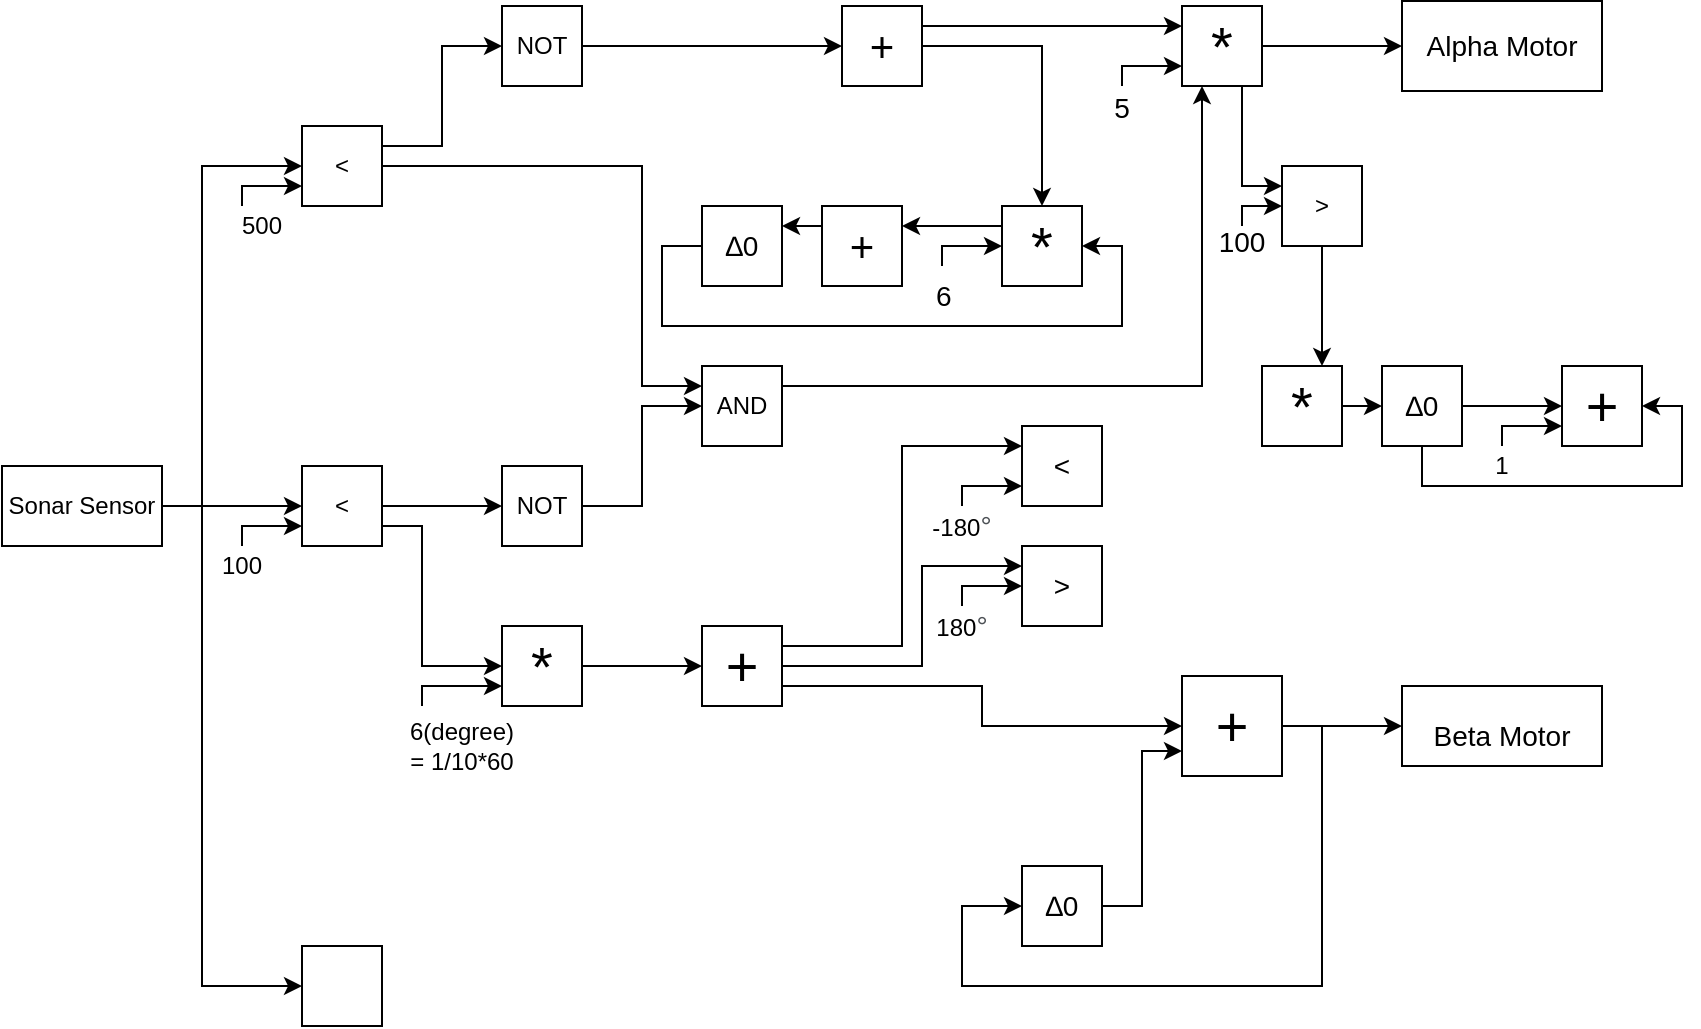 <mxfile version="20.4.0" type="github">
  <diagram id="prtHgNgQTEPvFCAcTncT" name="Page-1">
    <mxGraphModel dx="836" dy="618" grid="1" gridSize="10" guides="1" tooltips="1" connect="1" arrows="1" fold="1" page="1" pageScale="1" pageWidth="1169" pageHeight="1654" math="0" shadow="0">
      <root>
        <mxCell id="0" />
        <mxCell id="1" parent="0" />
        <mxCell id="y_T5idMOT0A7nUmHkaDO-1" value="Sonar Sensor" style="rounded=0;whiteSpace=wrap;html=1;" parent="1" vertex="1">
          <mxGeometry x="100" y="340" width="80" height="40" as="geometry" />
        </mxCell>
        <mxCell id="y_T5idMOT0A7nUmHkaDO-2" value="&amp;lt;" style="rounded=0;whiteSpace=wrap;html=1;" parent="1" vertex="1">
          <mxGeometry x="250" y="340" width="40" height="40" as="geometry" />
        </mxCell>
        <mxCell id="rzuzgLMNmLWE7RuYcHk9-2" style="edgeStyle=orthogonalEdgeStyle;rounded=0;orthogonalLoop=1;jettySize=auto;html=1;exitX=1;exitY=0.25;exitDx=0;exitDy=0;entryX=0;entryY=0.5;entryDx=0;entryDy=0;" edge="1" parent="1" source="y_T5idMOT0A7nUmHkaDO-3" target="rzuzgLMNmLWE7RuYcHk9-1">
          <mxGeometry relative="1" as="geometry" />
        </mxCell>
        <mxCell id="y_T5idMOT0A7nUmHkaDO-3" value="&amp;lt;" style="rounded=0;whiteSpace=wrap;html=1;" parent="1" vertex="1">
          <mxGeometry x="250" y="170" width="40" height="40" as="geometry" />
        </mxCell>
        <mxCell id="y_T5idMOT0A7nUmHkaDO-4" value="" style="rounded=0;whiteSpace=wrap;html=1;" parent="1" vertex="1">
          <mxGeometry x="250" y="580" width="40" height="40" as="geometry" />
        </mxCell>
        <mxCell id="y_T5idMOT0A7nUmHkaDO-6" value="" style="endArrow=classic;html=1;rounded=0;exitX=1;exitY=0.5;exitDx=0;exitDy=0;entryX=0;entryY=0.5;entryDx=0;entryDy=0;" parent="1" source="y_T5idMOT0A7nUmHkaDO-1" target="y_T5idMOT0A7nUmHkaDO-2" edge="1">
          <mxGeometry width="50" height="50" relative="1" as="geometry">
            <mxPoint x="410" y="410" as="sourcePoint" />
            <mxPoint x="250" y="350" as="targetPoint" />
            <Array as="points">
              <mxPoint x="210" y="360" />
            </Array>
          </mxGeometry>
        </mxCell>
        <mxCell id="y_T5idMOT0A7nUmHkaDO-7" value="" style="endArrow=classic;html=1;rounded=0;exitX=0.5;exitY=0;exitDx=0;exitDy=0;" parent="1" source="y_T5idMOT0A7nUmHkaDO-8" edge="1">
          <mxGeometry width="50" height="50" relative="1" as="geometry">
            <mxPoint x="210" y="380" as="sourcePoint" />
            <mxPoint x="250" y="370" as="targetPoint" />
            <Array as="points">
              <mxPoint x="220" y="370" />
            </Array>
          </mxGeometry>
        </mxCell>
        <mxCell id="y_T5idMOT0A7nUmHkaDO-8" value="100" style="text;html=1;strokeColor=none;fillColor=none;align=center;verticalAlign=middle;whiteSpace=wrap;rounded=0;" parent="1" vertex="1">
          <mxGeometry x="200" y="380" width="40" height="20" as="geometry" />
        </mxCell>
        <mxCell id="y_T5idMOT0A7nUmHkaDO-9" value="" style="endArrow=classic;html=1;rounded=0;entryX=0;entryY=0.5;entryDx=0;entryDy=0;" parent="1" target="y_T5idMOT0A7nUmHkaDO-3" edge="1">
          <mxGeometry width="50" height="50" relative="1" as="geometry">
            <mxPoint x="200" y="360" as="sourcePoint" />
            <mxPoint x="460" y="360" as="targetPoint" />
            <Array as="points">
              <mxPoint x="200" y="190" />
            </Array>
          </mxGeometry>
        </mxCell>
        <mxCell id="y_T5idMOT0A7nUmHkaDO-10" value="500" style="text;html=1;strokeColor=none;fillColor=none;align=center;verticalAlign=middle;whiteSpace=wrap;rounded=0;" parent="1" vertex="1">
          <mxGeometry x="210" y="210" width="40" height="20" as="geometry" />
        </mxCell>
        <mxCell id="y_T5idMOT0A7nUmHkaDO-12" value="" style="endArrow=classic;html=1;rounded=0;entryX=0;entryY=0.75;entryDx=0;entryDy=0;exitX=0.25;exitY=0;exitDx=0;exitDy=0;" parent="1" source="y_T5idMOT0A7nUmHkaDO-10" target="y_T5idMOT0A7nUmHkaDO-3" edge="1">
          <mxGeometry width="50" height="50" relative="1" as="geometry">
            <mxPoint x="410" y="410" as="sourcePoint" />
            <mxPoint x="460" y="360" as="targetPoint" />
            <Array as="points">
              <mxPoint x="220" y="200" />
            </Array>
          </mxGeometry>
        </mxCell>
        <mxCell id="y_T5idMOT0A7nUmHkaDO-16" value="NOT" style="rounded=0;whiteSpace=wrap;html=1;" parent="1" vertex="1">
          <mxGeometry x="350" y="340" width="40" height="40" as="geometry" />
        </mxCell>
        <mxCell id="rzuzgLMNmLWE7RuYcHk9-38" style="edgeStyle=orthogonalEdgeStyle;rounded=0;orthogonalLoop=1;jettySize=auto;html=1;exitX=1;exitY=0.25;exitDx=0;exitDy=0;entryX=0.25;entryY=1;entryDx=0;entryDy=0;fontSize=14;" edge="1" parent="1" source="y_T5idMOT0A7nUmHkaDO-17" target="rzuzgLMNmLWE7RuYcHk9-6">
          <mxGeometry relative="1" as="geometry" />
        </mxCell>
        <mxCell id="y_T5idMOT0A7nUmHkaDO-17" value="AND" style="rounded=0;whiteSpace=wrap;html=1;" parent="1" vertex="1">
          <mxGeometry x="450" y="290" width="40" height="40" as="geometry" />
        </mxCell>
        <mxCell id="y_T5idMOT0A7nUmHkaDO-18" value="" style="endArrow=classic;html=1;rounded=0;exitX=1;exitY=0.5;exitDx=0;exitDy=0;" parent="1" source="y_T5idMOT0A7nUmHkaDO-2" edge="1">
          <mxGeometry width="50" height="50" relative="1" as="geometry">
            <mxPoint x="410" y="410" as="sourcePoint" />
            <mxPoint x="350" y="360" as="targetPoint" />
          </mxGeometry>
        </mxCell>
        <mxCell id="y_T5idMOT0A7nUmHkaDO-19" value="" style="endArrow=classic;html=1;rounded=0;exitX=1;exitY=0.5;exitDx=0;exitDy=0;entryX=0;entryY=0.5;entryDx=0;entryDy=0;" parent="1" source="y_T5idMOT0A7nUmHkaDO-16" edge="1" target="y_T5idMOT0A7nUmHkaDO-17">
          <mxGeometry width="50" height="50" relative="1" as="geometry">
            <mxPoint x="410" y="410" as="sourcePoint" />
            <mxPoint x="450" y="360" as="targetPoint" />
            <Array as="points">
              <mxPoint x="420" y="360" />
              <mxPoint x="420" y="310" />
            </Array>
          </mxGeometry>
        </mxCell>
        <mxCell id="y_T5idMOT0A7nUmHkaDO-20" value="" style="endArrow=classic;html=1;rounded=0;exitX=1;exitY=0.5;exitDx=0;exitDy=0;entryX=0;entryY=0.25;entryDx=0;entryDy=0;" parent="1" source="y_T5idMOT0A7nUmHkaDO-3" target="y_T5idMOT0A7nUmHkaDO-17" edge="1">
          <mxGeometry width="50" height="50" relative="1" as="geometry">
            <mxPoint x="410" y="410" as="sourcePoint" />
            <mxPoint x="460" y="360" as="targetPoint" />
            <Array as="points">
              <mxPoint x="420" y="190" />
              <mxPoint x="420" y="300" />
            </Array>
          </mxGeometry>
        </mxCell>
        <mxCell id="y_T5idMOT0A7nUmHkaDO-21" value="" style="endArrow=classic;html=1;rounded=0;entryX=0;entryY=0.5;entryDx=0;entryDy=0;" parent="1" target="y_T5idMOT0A7nUmHkaDO-4" edge="1">
          <mxGeometry width="50" height="50" relative="1" as="geometry">
            <mxPoint x="200" y="360" as="sourcePoint" />
            <mxPoint x="460" y="360" as="targetPoint" />
            <Array as="points">
              <mxPoint x="200" y="440" />
              <mxPoint x="200" y="600" />
            </Array>
          </mxGeometry>
        </mxCell>
        <mxCell id="y_T5idMOT0A7nUmHkaDO-26" value="&lt;font style=&quot;font-size: 28px;&quot;&gt;*&lt;/font&gt;" style="rounded=0;whiteSpace=wrap;html=1;" parent="1" vertex="1">
          <mxGeometry x="350" y="420" width="40" height="40" as="geometry" />
        </mxCell>
        <mxCell id="y_T5idMOT0A7nUmHkaDO-27" value="" style="endArrow=classic;html=1;rounded=0;fontSize=28;exitX=1;exitY=0.75;exitDx=0;exitDy=0;" parent="1" source="y_T5idMOT0A7nUmHkaDO-2" edge="1">
          <mxGeometry width="50" height="50" relative="1" as="geometry">
            <mxPoint x="450" y="500" as="sourcePoint" />
            <mxPoint x="350" y="440" as="targetPoint" />
            <Array as="points">
              <mxPoint x="310" y="370" />
              <mxPoint x="310" y="440" />
            </Array>
          </mxGeometry>
        </mxCell>
        <mxCell id="y_T5idMOT0A7nUmHkaDO-28" value="6(degree) = 1/10*60" style="text;html=1;strokeColor=none;fillColor=none;align=center;verticalAlign=middle;whiteSpace=wrap;rounded=0;" parent="1" vertex="1">
          <mxGeometry x="310" y="470" width="40" height="20" as="geometry" />
        </mxCell>
        <mxCell id="y_T5idMOT0A7nUmHkaDO-30" value="" style="endArrow=classic;html=1;rounded=0;fontSize=28;entryX=0;entryY=0.75;entryDx=0;entryDy=0;" parent="1" target="y_T5idMOT0A7nUmHkaDO-26" edge="1">
          <mxGeometry width="50" height="50" relative="1" as="geometry">
            <mxPoint x="310" y="460" as="sourcePoint" />
            <mxPoint x="500" y="430" as="targetPoint" />
            <Array as="points">
              <mxPoint x="310" y="450" />
            </Array>
          </mxGeometry>
        </mxCell>
        <mxCell id="y_T5idMOT0A7nUmHkaDO-43" style="edgeStyle=orthogonalEdgeStyle;rounded=0;orthogonalLoop=1;jettySize=auto;html=1;exitX=1;exitY=0.75;exitDx=0;exitDy=0;entryX=0;entryY=0.5;entryDx=0;entryDy=0;fontSize=14;" parent="1" source="y_T5idMOT0A7nUmHkaDO-31" target="y_T5idMOT0A7nUmHkaDO-34" edge="1">
          <mxGeometry relative="1" as="geometry" />
        </mxCell>
        <mxCell id="y_T5idMOT0A7nUmHkaDO-53" style="edgeStyle=orthogonalEdgeStyle;rounded=0;orthogonalLoop=1;jettySize=auto;html=1;exitX=1;exitY=0.25;exitDx=0;exitDy=0;entryX=0;entryY=0.25;entryDx=0;entryDy=0;fontSize=14;" parent="1" source="y_T5idMOT0A7nUmHkaDO-31" target="y_T5idMOT0A7nUmHkaDO-46" edge="1">
          <mxGeometry relative="1" as="geometry" />
        </mxCell>
        <mxCell id="y_T5idMOT0A7nUmHkaDO-54" style="edgeStyle=orthogonalEdgeStyle;rounded=0;orthogonalLoop=1;jettySize=auto;html=1;exitX=1;exitY=0.5;exitDx=0;exitDy=0;entryX=0;entryY=0.25;entryDx=0;entryDy=0;fontSize=14;" parent="1" source="y_T5idMOT0A7nUmHkaDO-31" target="y_T5idMOT0A7nUmHkaDO-47" edge="1">
          <mxGeometry relative="1" as="geometry">
            <Array as="points">
              <mxPoint x="560" y="440" />
              <mxPoint x="560" y="390" />
            </Array>
          </mxGeometry>
        </mxCell>
        <mxCell id="y_T5idMOT0A7nUmHkaDO-31" value="+" style="whiteSpace=wrap;html=1;aspect=fixed;fontSize=28;" parent="1" vertex="1">
          <mxGeometry x="450" y="420" width="40" height="40" as="geometry" />
        </mxCell>
        <mxCell id="y_T5idMOT0A7nUmHkaDO-32" value="" style="endArrow=classic;html=1;rounded=0;fontSize=28;exitX=1;exitY=0.5;exitDx=0;exitDy=0;entryX=0;entryY=0.5;entryDx=0;entryDy=0;" parent="1" source="y_T5idMOT0A7nUmHkaDO-26" target="y_T5idMOT0A7nUmHkaDO-31" edge="1">
          <mxGeometry width="50" height="50" relative="1" as="geometry">
            <mxPoint x="450" y="480" as="sourcePoint" />
            <mxPoint x="500" y="430" as="targetPoint" />
          </mxGeometry>
        </mxCell>
        <mxCell id="y_T5idMOT0A7nUmHkaDO-34" value="+" style="whiteSpace=wrap;html=1;aspect=fixed;fontSize=28;" parent="1" vertex="1">
          <mxGeometry x="690" y="445" width="50" height="50" as="geometry" />
        </mxCell>
        <mxCell id="y_T5idMOT0A7nUmHkaDO-36" value="&lt;font style=&quot;font-size: 14px;&quot;&gt;Beta Motor&lt;/font&gt;" style="rounded=0;whiteSpace=wrap;html=1;fontSize=28;" parent="1" vertex="1">
          <mxGeometry x="800" y="450" width="100" height="40" as="geometry" />
        </mxCell>
        <mxCell id="y_T5idMOT0A7nUmHkaDO-37" value="" style="endArrow=classic;html=1;rounded=0;fontSize=14;exitX=1;exitY=0.5;exitDx=0;exitDy=0;entryX=0;entryY=0.5;entryDx=0;entryDy=0;" parent="1" source="y_T5idMOT0A7nUmHkaDO-34" target="y_T5idMOT0A7nUmHkaDO-36" edge="1">
          <mxGeometry width="50" height="50" relative="1" as="geometry">
            <mxPoint x="610" y="480" as="sourcePoint" />
            <mxPoint x="660" y="430" as="targetPoint" />
          </mxGeometry>
        </mxCell>
        <mxCell id="y_T5idMOT0A7nUmHkaDO-39" value="" style="endArrow=classic;html=1;rounded=0;fontSize=14;entryX=0;entryY=0.5;entryDx=0;entryDy=0;" parent="1" edge="1">
          <mxGeometry width="50" height="50" relative="1" as="geometry">
            <mxPoint x="760" y="470" as="sourcePoint" />
            <mxPoint x="610" y="560" as="targetPoint" />
            <Array as="points">
              <mxPoint x="760" y="600" />
              <mxPoint x="580" y="600" />
              <mxPoint x="580" y="560" />
            </Array>
          </mxGeometry>
        </mxCell>
        <mxCell id="y_T5idMOT0A7nUmHkaDO-42" style="edgeStyle=orthogonalEdgeStyle;rounded=0;orthogonalLoop=1;jettySize=auto;html=1;exitX=1;exitY=0.5;exitDx=0;exitDy=0;entryX=0;entryY=0.75;entryDx=0;entryDy=0;fontSize=14;" parent="1" source="y_T5idMOT0A7nUmHkaDO-40" target="y_T5idMOT0A7nUmHkaDO-34" edge="1">
          <mxGeometry relative="1" as="geometry" />
        </mxCell>
        <mxCell id="y_T5idMOT0A7nUmHkaDO-40" value="∆0" style="whiteSpace=wrap;html=1;aspect=fixed;fontSize=14;" parent="1" vertex="1">
          <mxGeometry x="610" y="540" width="40" height="40" as="geometry" />
        </mxCell>
        <mxCell id="y_T5idMOT0A7nUmHkaDO-46" value="&amp;lt;" style="whiteSpace=wrap;html=1;aspect=fixed;fontSize=14;" parent="1" vertex="1">
          <mxGeometry x="610" y="320" width="40" height="40" as="geometry" />
        </mxCell>
        <mxCell id="y_T5idMOT0A7nUmHkaDO-47" value="&amp;gt;" style="whiteSpace=wrap;html=1;aspect=fixed;fontSize=14;" parent="1" vertex="1">
          <mxGeometry x="610" y="380" width="40" height="40" as="geometry" />
        </mxCell>
        <mxCell id="y_T5idMOT0A7nUmHkaDO-49" value="" style="endArrow=classic;html=1;rounded=0;fontSize=14;entryX=0;entryY=0.75;entryDx=0;entryDy=0;exitX=0.5;exitY=0;exitDx=0;exitDy=0;" parent="1" source="y_T5idMOT0A7nUmHkaDO-50" target="y_T5idMOT0A7nUmHkaDO-46" edge="1">
          <mxGeometry width="50" height="50" relative="1" as="geometry">
            <mxPoint x="570" y="360" as="sourcePoint" />
            <mxPoint x="520" y="400" as="targetPoint" />
            <Array as="points">
              <mxPoint x="580" y="350" />
            </Array>
          </mxGeometry>
        </mxCell>
        <mxCell id="y_T5idMOT0A7nUmHkaDO-50" value="-180&lt;span style=&quot;color: rgb(77, 81, 86); font-family: arial, sans-serif; font-size: 14px; text-align: left; background-color: rgb(255, 255, 255);&quot;&gt;°&lt;/span&gt;" style="text;html=1;strokeColor=none;fillColor=none;align=center;verticalAlign=middle;whiteSpace=wrap;rounded=0;" parent="1" vertex="1">
          <mxGeometry x="560" y="360" width="40" height="20" as="geometry" />
        </mxCell>
        <mxCell id="y_T5idMOT0A7nUmHkaDO-51" value="" style="endArrow=classic;html=1;rounded=0;fontSize=14;entryX=0;entryY=0.75;entryDx=0;entryDy=0;exitX=0.5;exitY=0;exitDx=0;exitDy=0;" parent="1" source="y_T5idMOT0A7nUmHkaDO-52" edge="1">
          <mxGeometry width="50" height="50" relative="1" as="geometry">
            <mxPoint x="570" y="410" as="sourcePoint" />
            <mxPoint x="610" y="400" as="targetPoint" />
            <Array as="points">
              <mxPoint x="580" y="410" />
              <mxPoint x="580" y="400" />
            </Array>
          </mxGeometry>
        </mxCell>
        <mxCell id="y_T5idMOT0A7nUmHkaDO-52" value="180&lt;span style=&quot;color: rgb(77, 81, 86); font-family: arial, sans-serif; font-size: 14px; text-align: left; background-color: rgb(255, 255, 255);&quot;&gt;°&lt;/span&gt;" style="text;html=1;strokeColor=none;fillColor=none;align=center;verticalAlign=middle;whiteSpace=wrap;rounded=0;" parent="1" vertex="1">
          <mxGeometry x="560" y="410" width="40" height="20" as="geometry" />
        </mxCell>
        <mxCell id="rzuzgLMNmLWE7RuYcHk9-4" style="edgeStyle=orthogonalEdgeStyle;rounded=0;orthogonalLoop=1;jettySize=auto;html=1;exitX=1;exitY=0.5;exitDx=0;exitDy=0;entryX=0;entryY=0.5;entryDx=0;entryDy=0;fontSize=21;" edge="1" parent="1" source="rzuzgLMNmLWE7RuYcHk9-1" target="rzuzgLMNmLWE7RuYcHk9-3">
          <mxGeometry relative="1" as="geometry" />
        </mxCell>
        <mxCell id="rzuzgLMNmLWE7RuYcHk9-1" value="NOT" style="rounded=0;whiteSpace=wrap;html=1;" vertex="1" parent="1">
          <mxGeometry x="350" y="110" width="40" height="40" as="geometry" />
        </mxCell>
        <mxCell id="rzuzgLMNmLWE7RuYcHk9-22" style="edgeStyle=orthogonalEdgeStyle;rounded=0;orthogonalLoop=1;jettySize=auto;html=1;exitX=1;exitY=0.5;exitDx=0;exitDy=0;entryX=0.5;entryY=0;entryDx=0;entryDy=0;fontSize=14;" edge="1" parent="1" source="rzuzgLMNmLWE7RuYcHk9-3" target="rzuzgLMNmLWE7RuYcHk9-11">
          <mxGeometry relative="1" as="geometry" />
        </mxCell>
        <mxCell id="rzuzgLMNmLWE7RuYcHk9-25" style="edgeStyle=orthogonalEdgeStyle;rounded=0;orthogonalLoop=1;jettySize=auto;html=1;exitX=1;exitY=0.25;exitDx=0;exitDy=0;entryX=0;entryY=0.25;entryDx=0;entryDy=0;fontSize=14;" edge="1" parent="1" source="rzuzgLMNmLWE7RuYcHk9-3" target="rzuzgLMNmLWE7RuYcHk9-6">
          <mxGeometry relative="1" as="geometry" />
        </mxCell>
        <mxCell id="rzuzgLMNmLWE7RuYcHk9-3" value="&lt;font style=&quot;font-size: 21px;&quot;&gt;+&lt;/font&gt;" style="rounded=0;whiteSpace=wrap;html=1;" vertex="1" parent="1">
          <mxGeometry x="520" y="110" width="40" height="40" as="geometry" />
        </mxCell>
        <mxCell id="rzuzgLMNmLWE7RuYcHk9-10" style="edgeStyle=orthogonalEdgeStyle;rounded=0;orthogonalLoop=1;jettySize=auto;html=1;exitX=1;exitY=0.5;exitDx=0;exitDy=0;entryX=0;entryY=0.5;entryDx=0;entryDy=0;fontSize=14;" edge="1" parent="1" source="rzuzgLMNmLWE7RuYcHk9-6" target="rzuzgLMNmLWE7RuYcHk9-9">
          <mxGeometry relative="1" as="geometry" />
        </mxCell>
        <mxCell id="rzuzgLMNmLWE7RuYcHk9-40" style="edgeStyle=orthogonalEdgeStyle;rounded=0;orthogonalLoop=1;jettySize=auto;html=1;exitX=0.75;exitY=1;exitDx=0;exitDy=0;entryX=0;entryY=0.25;entryDx=0;entryDy=0;fontSize=14;" edge="1" parent="1" source="rzuzgLMNmLWE7RuYcHk9-6" target="rzuzgLMNmLWE7RuYcHk9-39">
          <mxGeometry relative="1" as="geometry">
            <Array as="points">
              <mxPoint x="720" y="200" />
            </Array>
          </mxGeometry>
        </mxCell>
        <mxCell id="rzuzgLMNmLWE7RuYcHk9-6" value="&lt;font style=&quot;font-size: 28px;&quot;&gt;*&lt;/font&gt;" style="rounded=0;whiteSpace=wrap;html=1;" vertex="1" parent="1">
          <mxGeometry x="690" y="110" width="40" height="40" as="geometry" />
        </mxCell>
        <mxCell id="rzuzgLMNmLWE7RuYcHk9-7" value="" style="endArrow=classic;html=1;rounded=0;fontSize=14;entryX=0;entryY=0.75;entryDx=0;entryDy=0;exitX=0.5;exitY=0;exitDx=0;exitDy=0;" edge="1" parent="1">
          <mxGeometry width="50" height="50" relative="1" as="geometry">
            <mxPoint x="660" y="150" as="sourcePoint" />
            <mxPoint x="690" y="140" as="targetPoint" />
            <Array as="points">
              <mxPoint x="660" y="150" />
              <mxPoint x="660" y="140" />
            </Array>
          </mxGeometry>
        </mxCell>
        <mxCell id="rzuzgLMNmLWE7RuYcHk9-8" value="&lt;font style=&quot;font-size: 14px;&quot;&gt;5&lt;/font&gt;" style="text;html=1;strokeColor=none;fillColor=none;align=center;verticalAlign=middle;whiteSpace=wrap;rounded=0;fontSize=21;" vertex="1" parent="1">
          <mxGeometry x="640" y="147.5" width="40" height="20" as="geometry" />
        </mxCell>
        <mxCell id="rzuzgLMNmLWE7RuYcHk9-9" value="Alpha Motor" style="rounded=0;whiteSpace=wrap;html=1;fontSize=14;" vertex="1" parent="1">
          <mxGeometry x="800" y="107.5" width="100" height="45" as="geometry" />
        </mxCell>
        <mxCell id="rzuzgLMNmLWE7RuYcHk9-19" style="edgeStyle=orthogonalEdgeStyle;rounded=0;orthogonalLoop=1;jettySize=auto;html=1;exitX=0;exitY=0.25;exitDx=0;exitDy=0;entryX=1;entryY=0.25;entryDx=0;entryDy=0;fontSize=14;" edge="1" parent="1" source="rzuzgLMNmLWE7RuYcHk9-11" target="rzuzgLMNmLWE7RuYcHk9-16">
          <mxGeometry relative="1" as="geometry" />
        </mxCell>
        <mxCell id="rzuzgLMNmLWE7RuYcHk9-11" value="&lt;font style=&quot;font-size: 28px;&quot;&gt;*&lt;/font&gt;" style="rounded=0;whiteSpace=wrap;html=1;" vertex="1" parent="1">
          <mxGeometry x="600" y="210" width="40" height="40" as="geometry" />
        </mxCell>
        <mxCell id="rzuzgLMNmLWE7RuYcHk9-12" value="" style="endArrow=classic;html=1;rounded=0;fontSize=14;entryX=0;entryY=0.75;entryDx=0;entryDy=0;exitX=0.5;exitY=0;exitDx=0;exitDy=0;" edge="1" parent="1">
          <mxGeometry width="50" height="50" relative="1" as="geometry">
            <mxPoint x="570" y="240" as="sourcePoint" />
            <mxPoint x="600" y="230" as="targetPoint" />
            <Array as="points">
              <mxPoint x="570" y="240" />
              <mxPoint x="570" y="230" />
            </Array>
          </mxGeometry>
        </mxCell>
        <mxCell id="rzuzgLMNmLWE7RuYcHk9-13" value="6" style="text;whiteSpace=wrap;html=1;fontSize=14;" vertex="1" parent="1">
          <mxGeometry x="565" y="240" width="40" height="30" as="geometry" />
        </mxCell>
        <mxCell id="rzuzgLMNmLWE7RuYcHk9-21" style="edgeStyle=orthogonalEdgeStyle;rounded=0;orthogonalLoop=1;jettySize=auto;html=1;exitX=0;exitY=0.5;exitDx=0;exitDy=0;entryX=1;entryY=0.5;entryDx=0;entryDy=0;fontSize=14;" edge="1" parent="1" source="rzuzgLMNmLWE7RuYcHk9-15" target="rzuzgLMNmLWE7RuYcHk9-11">
          <mxGeometry relative="1" as="geometry">
            <Array as="points">
              <mxPoint x="430" y="230" />
              <mxPoint x="430" y="270" />
              <mxPoint x="660" y="270" />
              <mxPoint x="660" y="230" />
            </Array>
          </mxGeometry>
        </mxCell>
        <mxCell id="rzuzgLMNmLWE7RuYcHk9-15" value="∆0" style="whiteSpace=wrap;html=1;aspect=fixed;fontSize=14;" vertex="1" parent="1">
          <mxGeometry x="450" y="210" width="40" height="40" as="geometry" />
        </mxCell>
        <mxCell id="rzuzgLMNmLWE7RuYcHk9-20" style="edgeStyle=orthogonalEdgeStyle;rounded=0;orthogonalLoop=1;jettySize=auto;html=1;exitX=0;exitY=0.25;exitDx=0;exitDy=0;entryX=1;entryY=0.25;entryDx=0;entryDy=0;fontSize=14;" edge="1" parent="1" source="rzuzgLMNmLWE7RuYcHk9-16" target="rzuzgLMNmLWE7RuYcHk9-15">
          <mxGeometry relative="1" as="geometry" />
        </mxCell>
        <mxCell id="rzuzgLMNmLWE7RuYcHk9-16" value="&lt;font style=&quot;font-size: 21px;&quot;&gt;+&lt;/font&gt;" style="rounded=0;whiteSpace=wrap;html=1;" vertex="1" parent="1">
          <mxGeometry x="510" y="210" width="40" height="40" as="geometry" />
        </mxCell>
        <mxCell id="rzuzgLMNmLWE7RuYcHk9-31" style="edgeStyle=orthogonalEdgeStyle;rounded=0;orthogonalLoop=1;jettySize=auto;html=1;exitX=1;exitY=0.5;exitDx=0;exitDy=0;entryX=0;entryY=0.5;entryDx=0;entryDy=0;fontSize=14;" edge="1" parent="1" source="rzuzgLMNmLWE7RuYcHk9-28" target="rzuzgLMNmLWE7RuYcHk9-30">
          <mxGeometry relative="1" as="geometry" />
        </mxCell>
        <mxCell id="rzuzgLMNmLWE7RuYcHk9-28" value="&lt;font style=&quot;font-size: 28px;&quot;&gt;*&lt;/font&gt;" style="rounded=0;whiteSpace=wrap;html=1;" vertex="1" parent="1">
          <mxGeometry x="730" y="290" width="40" height="40" as="geometry" />
        </mxCell>
        <mxCell id="rzuzgLMNmLWE7RuYcHk9-36" style="edgeStyle=orthogonalEdgeStyle;rounded=0;orthogonalLoop=1;jettySize=auto;html=1;exitX=1;exitY=0.5;exitDx=0;exitDy=0;entryX=0;entryY=0.5;entryDx=0;entryDy=0;fontSize=14;" edge="1" parent="1" source="rzuzgLMNmLWE7RuYcHk9-30" target="rzuzgLMNmLWE7RuYcHk9-32">
          <mxGeometry relative="1" as="geometry" />
        </mxCell>
        <mxCell id="rzuzgLMNmLWE7RuYcHk9-37" style="edgeStyle=orthogonalEdgeStyle;rounded=0;orthogonalLoop=1;jettySize=auto;html=1;exitX=0.5;exitY=1;exitDx=0;exitDy=0;entryX=1;entryY=0.5;entryDx=0;entryDy=0;fontSize=14;" edge="1" parent="1" source="rzuzgLMNmLWE7RuYcHk9-30" target="rzuzgLMNmLWE7RuYcHk9-32">
          <mxGeometry relative="1" as="geometry" />
        </mxCell>
        <mxCell id="rzuzgLMNmLWE7RuYcHk9-30" value="∆0" style="whiteSpace=wrap;html=1;aspect=fixed;fontSize=14;" vertex="1" parent="1">
          <mxGeometry x="790" y="290" width="40" height="40" as="geometry" />
        </mxCell>
        <mxCell id="rzuzgLMNmLWE7RuYcHk9-32" value="+" style="whiteSpace=wrap;html=1;aspect=fixed;fontSize=28;" vertex="1" parent="1">
          <mxGeometry x="880" y="290" width="40" height="40" as="geometry" />
        </mxCell>
        <mxCell id="rzuzgLMNmLWE7RuYcHk9-33" value="" style="endArrow=classic;html=1;rounded=0;fontSize=14;entryX=0;entryY=0.75;entryDx=0;entryDy=0;" edge="1" parent="1" target="rzuzgLMNmLWE7RuYcHk9-32">
          <mxGeometry width="50" height="50" relative="1" as="geometry">
            <mxPoint x="850" y="330" as="sourcePoint" />
            <mxPoint x="680" y="280" as="targetPoint" />
            <Array as="points">
              <mxPoint x="850" y="320" />
            </Array>
          </mxGeometry>
        </mxCell>
        <mxCell id="rzuzgLMNmLWE7RuYcHk9-35" value="1" style="text;html=1;strokeColor=none;fillColor=none;align=center;verticalAlign=middle;whiteSpace=wrap;rounded=0;" vertex="1" parent="1">
          <mxGeometry x="840" y="335" width="20" height="10" as="geometry" />
        </mxCell>
        <mxCell id="rzuzgLMNmLWE7RuYcHk9-45" style="edgeStyle=orthogonalEdgeStyle;rounded=0;orthogonalLoop=1;jettySize=auto;html=1;exitX=0.25;exitY=1;exitDx=0;exitDy=0;entryX=0.75;entryY=0;entryDx=0;entryDy=0;fontSize=14;" edge="1" parent="1" source="rzuzgLMNmLWE7RuYcHk9-39" target="rzuzgLMNmLWE7RuYcHk9-28">
          <mxGeometry relative="1" as="geometry">
            <Array as="points">
              <mxPoint x="760" y="230" />
            </Array>
          </mxGeometry>
        </mxCell>
        <mxCell id="rzuzgLMNmLWE7RuYcHk9-39" value="&amp;gt;" style="rounded=0;whiteSpace=wrap;html=1;" vertex="1" parent="1">
          <mxGeometry x="740" y="190" width="40" height="40" as="geometry" />
        </mxCell>
        <mxCell id="rzuzgLMNmLWE7RuYcHk9-41" value="" style="endArrow=classic;html=1;rounded=0;fontSize=14;entryX=0;entryY=0.75;entryDx=0;entryDy=0;" edge="1" parent="1">
          <mxGeometry width="50" height="50" relative="1" as="geometry">
            <mxPoint x="720" y="220" as="sourcePoint" />
            <mxPoint x="740" y="210" as="targetPoint" />
            <Array as="points">
              <mxPoint x="720" y="220" />
              <mxPoint x="720" y="210" />
            </Array>
          </mxGeometry>
        </mxCell>
        <mxCell id="rzuzgLMNmLWE7RuYcHk9-42" value="&lt;font style=&quot;font-size: 14px;&quot;&gt;100&lt;/font&gt;" style="text;html=1;strokeColor=none;fillColor=none;align=center;verticalAlign=middle;whiteSpace=wrap;rounded=0;fontSize=21;" vertex="1" parent="1">
          <mxGeometry x="710" y="220" width="20" height="10" as="geometry" />
        </mxCell>
      </root>
    </mxGraphModel>
  </diagram>
</mxfile>
